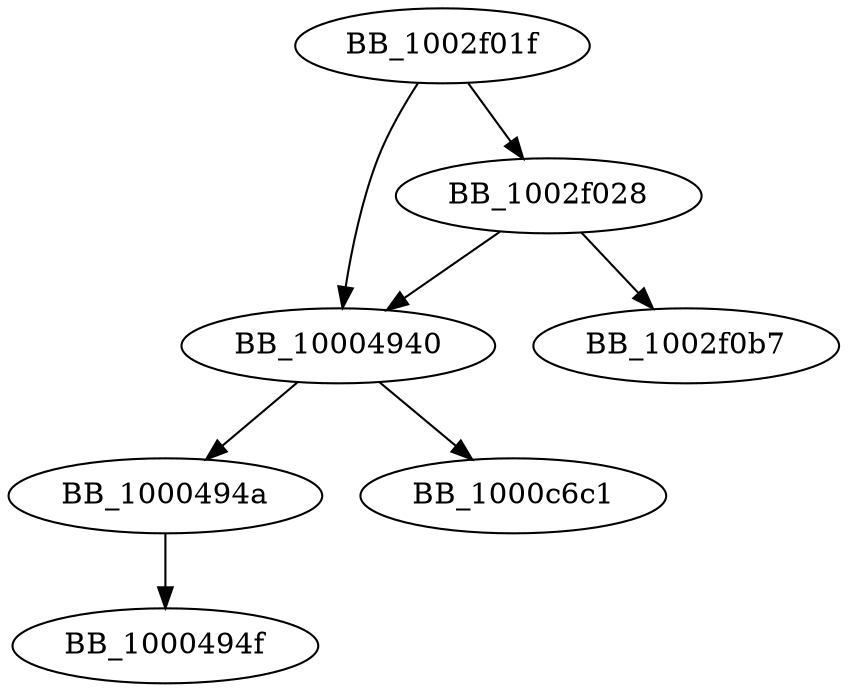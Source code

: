 DiGraph sub_1002F01F{
BB_10004940->BB_1000494a
BB_10004940->BB_1000c6c1
BB_1000494a->BB_1000494f
BB_1002f01f->BB_10004940
BB_1002f01f->BB_1002f028
BB_1002f028->BB_10004940
BB_1002f028->BB_1002f0b7
}
